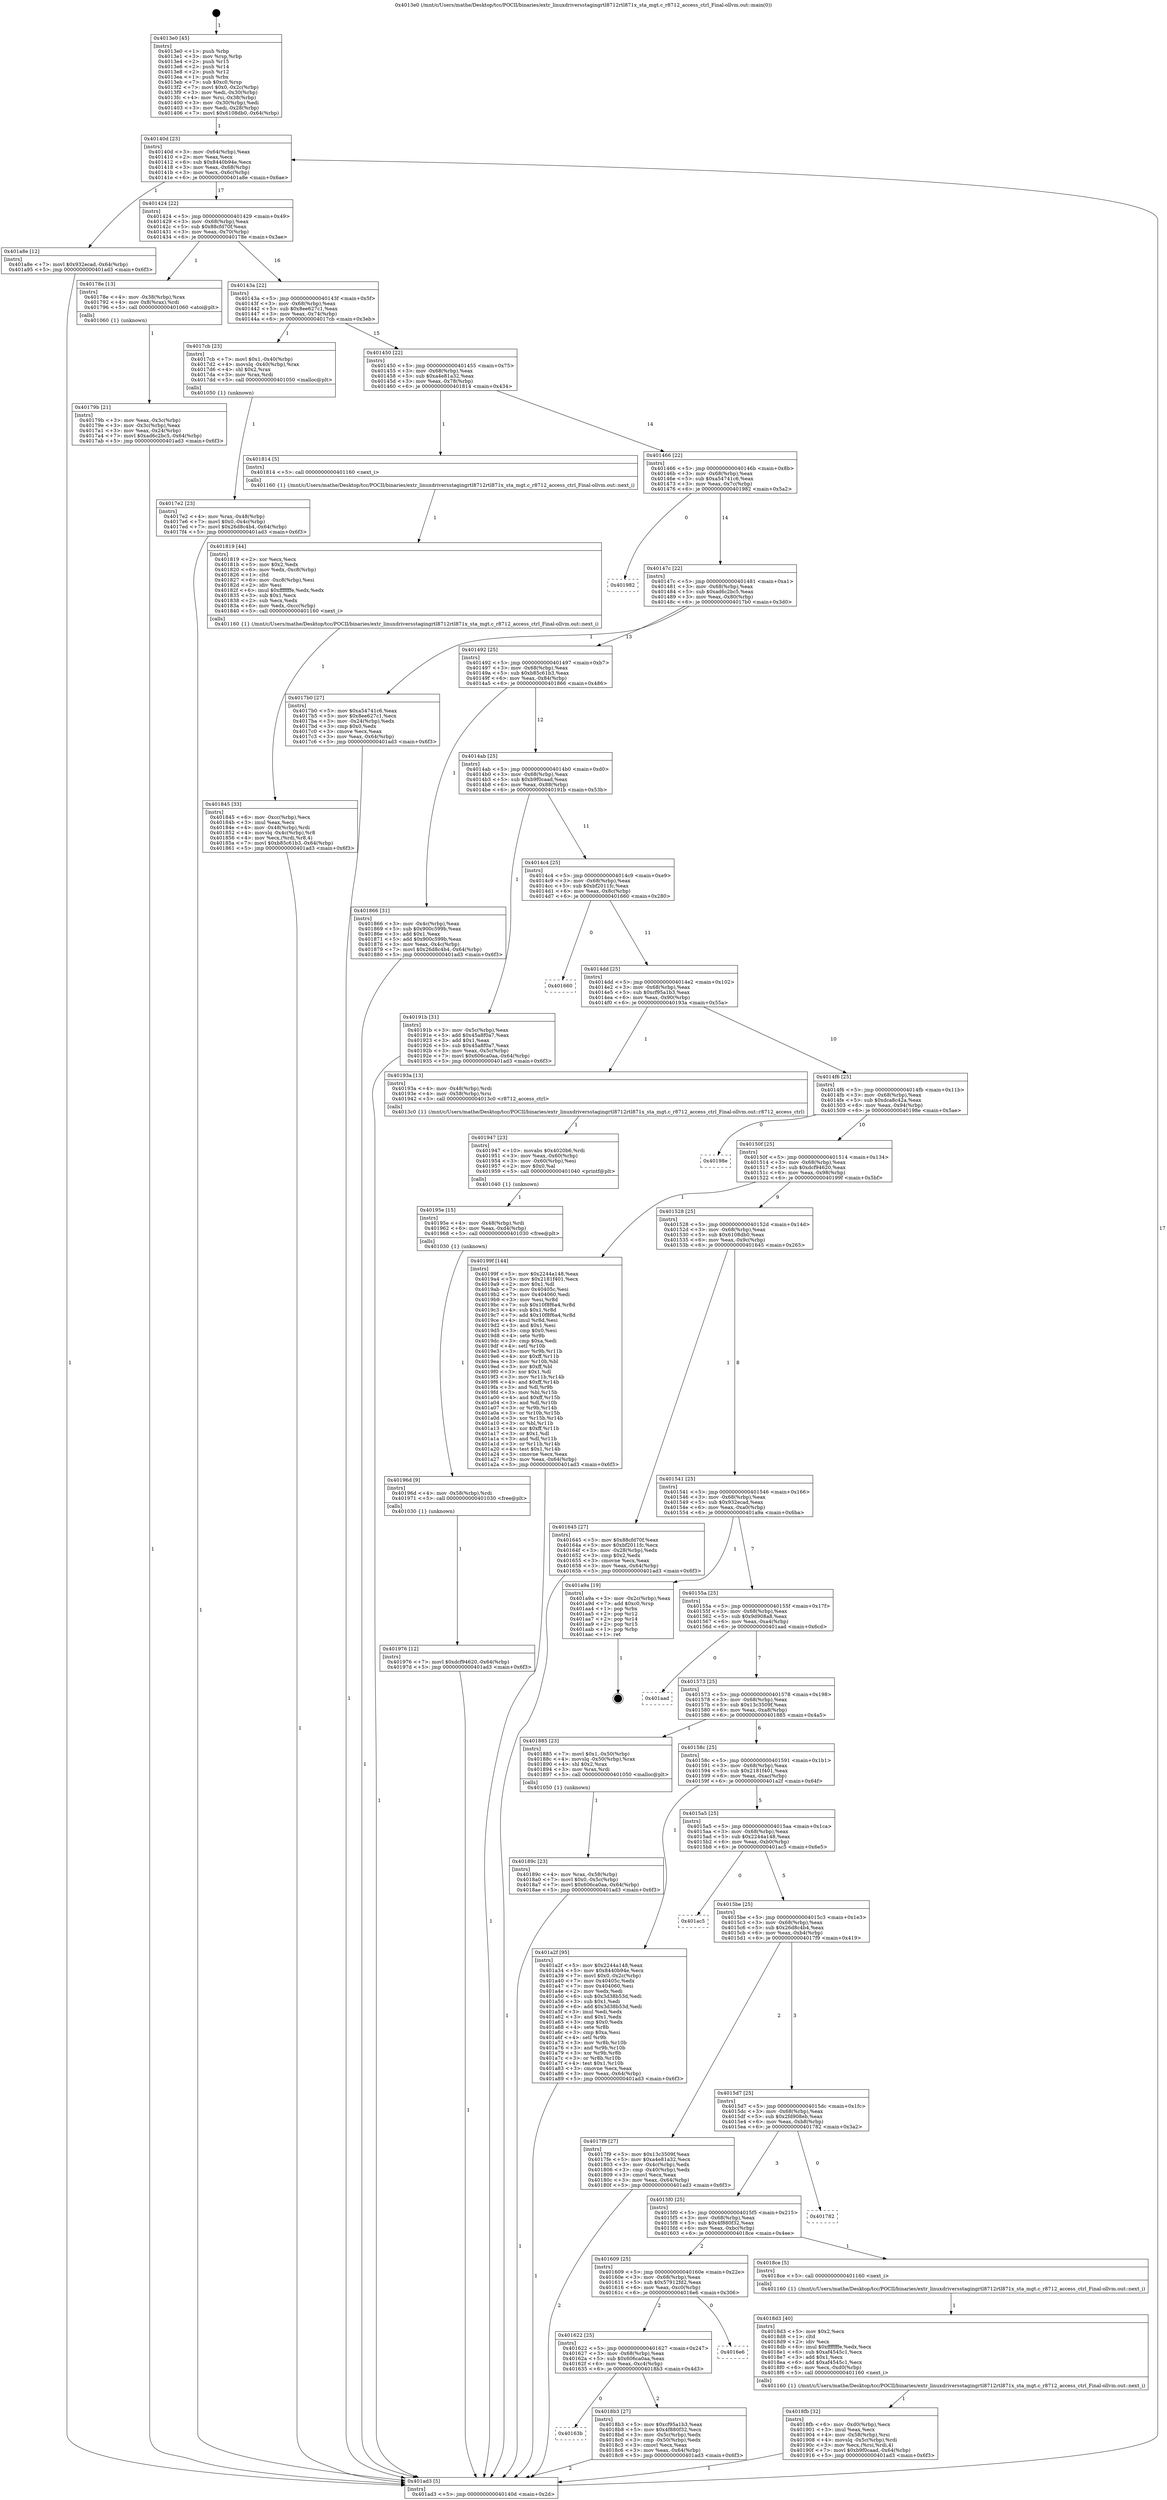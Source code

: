 digraph "0x4013e0" {
  label = "0x4013e0 (/mnt/c/Users/mathe/Desktop/tcc/POCII/binaries/extr_linuxdriversstagingrtl8712rtl871x_sta_mgt.c_r8712_access_ctrl_Final-ollvm.out::main(0))"
  labelloc = "t"
  node[shape=record]

  Entry [label="",width=0.3,height=0.3,shape=circle,fillcolor=black,style=filled]
  "0x40140d" [label="{
     0x40140d [23]\l
     | [instrs]\l
     &nbsp;&nbsp;0x40140d \<+3\>: mov -0x64(%rbp),%eax\l
     &nbsp;&nbsp;0x401410 \<+2\>: mov %eax,%ecx\l
     &nbsp;&nbsp;0x401412 \<+6\>: sub $0x8440b94e,%ecx\l
     &nbsp;&nbsp;0x401418 \<+3\>: mov %eax,-0x68(%rbp)\l
     &nbsp;&nbsp;0x40141b \<+3\>: mov %ecx,-0x6c(%rbp)\l
     &nbsp;&nbsp;0x40141e \<+6\>: je 0000000000401a8e \<main+0x6ae\>\l
  }"]
  "0x401a8e" [label="{
     0x401a8e [12]\l
     | [instrs]\l
     &nbsp;&nbsp;0x401a8e \<+7\>: movl $0x932ecad,-0x64(%rbp)\l
     &nbsp;&nbsp;0x401a95 \<+5\>: jmp 0000000000401ad3 \<main+0x6f3\>\l
  }"]
  "0x401424" [label="{
     0x401424 [22]\l
     | [instrs]\l
     &nbsp;&nbsp;0x401424 \<+5\>: jmp 0000000000401429 \<main+0x49\>\l
     &nbsp;&nbsp;0x401429 \<+3\>: mov -0x68(%rbp),%eax\l
     &nbsp;&nbsp;0x40142c \<+5\>: sub $0x88cfd70f,%eax\l
     &nbsp;&nbsp;0x401431 \<+3\>: mov %eax,-0x70(%rbp)\l
     &nbsp;&nbsp;0x401434 \<+6\>: je 000000000040178e \<main+0x3ae\>\l
  }"]
  Exit [label="",width=0.3,height=0.3,shape=circle,fillcolor=black,style=filled,peripheries=2]
  "0x40178e" [label="{
     0x40178e [13]\l
     | [instrs]\l
     &nbsp;&nbsp;0x40178e \<+4\>: mov -0x38(%rbp),%rax\l
     &nbsp;&nbsp;0x401792 \<+4\>: mov 0x8(%rax),%rdi\l
     &nbsp;&nbsp;0x401796 \<+5\>: call 0000000000401060 \<atoi@plt\>\l
     | [calls]\l
     &nbsp;&nbsp;0x401060 \{1\} (unknown)\l
  }"]
  "0x40143a" [label="{
     0x40143a [22]\l
     | [instrs]\l
     &nbsp;&nbsp;0x40143a \<+5\>: jmp 000000000040143f \<main+0x5f\>\l
     &nbsp;&nbsp;0x40143f \<+3\>: mov -0x68(%rbp),%eax\l
     &nbsp;&nbsp;0x401442 \<+5\>: sub $0x8ee627c1,%eax\l
     &nbsp;&nbsp;0x401447 \<+3\>: mov %eax,-0x74(%rbp)\l
     &nbsp;&nbsp;0x40144a \<+6\>: je 00000000004017cb \<main+0x3eb\>\l
  }"]
  "0x401976" [label="{
     0x401976 [12]\l
     | [instrs]\l
     &nbsp;&nbsp;0x401976 \<+7\>: movl $0xdcf94620,-0x64(%rbp)\l
     &nbsp;&nbsp;0x40197d \<+5\>: jmp 0000000000401ad3 \<main+0x6f3\>\l
  }"]
  "0x4017cb" [label="{
     0x4017cb [23]\l
     | [instrs]\l
     &nbsp;&nbsp;0x4017cb \<+7\>: movl $0x1,-0x40(%rbp)\l
     &nbsp;&nbsp;0x4017d2 \<+4\>: movslq -0x40(%rbp),%rax\l
     &nbsp;&nbsp;0x4017d6 \<+4\>: shl $0x2,%rax\l
     &nbsp;&nbsp;0x4017da \<+3\>: mov %rax,%rdi\l
     &nbsp;&nbsp;0x4017dd \<+5\>: call 0000000000401050 \<malloc@plt\>\l
     | [calls]\l
     &nbsp;&nbsp;0x401050 \{1\} (unknown)\l
  }"]
  "0x401450" [label="{
     0x401450 [22]\l
     | [instrs]\l
     &nbsp;&nbsp;0x401450 \<+5\>: jmp 0000000000401455 \<main+0x75\>\l
     &nbsp;&nbsp;0x401455 \<+3\>: mov -0x68(%rbp),%eax\l
     &nbsp;&nbsp;0x401458 \<+5\>: sub $0xa4e81a32,%eax\l
     &nbsp;&nbsp;0x40145d \<+3\>: mov %eax,-0x78(%rbp)\l
     &nbsp;&nbsp;0x401460 \<+6\>: je 0000000000401814 \<main+0x434\>\l
  }"]
  "0x40196d" [label="{
     0x40196d [9]\l
     | [instrs]\l
     &nbsp;&nbsp;0x40196d \<+4\>: mov -0x58(%rbp),%rdi\l
     &nbsp;&nbsp;0x401971 \<+5\>: call 0000000000401030 \<free@plt\>\l
     | [calls]\l
     &nbsp;&nbsp;0x401030 \{1\} (unknown)\l
  }"]
  "0x401814" [label="{
     0x401814 [5]\l
     | [instrs]\l
     &nbsp;&nbsp;0x401814 \<+5\>: call 0000000000401160 \<next_i\>\l
     | [calls]\l
     &nbsp;&nbsp;0x401160 \{1\} (/mnt/c/Users/mathe/Desktop/tcc/POCII/binaries/extr_linuxdriversstagingrtl8712rtl871x_sta_mgt.c_r8712_access_ctrl_Final-ollvm.out::next_i)\l
  }"]
  "0x401466" [label="{
     0x401466 [22]\l
     | [instrs]\l
     &nbsp;&nbsp;0x401466 \<+5\>: jmp 000000000040146b \<main+0x8b\>\l
     &nbsp;&nbsp;0x40146b \<+3\>: mov -0x68(%rbp),%eax\l
     &nbsp;&nbsp;0x40146e \<+5\>: sub $0xa54741c6,%eax\l
     &nbsp;&nbsp;0x401473 \<+3\>: mov %eax,-0x7c(%rbp)\l
     &nbsp;&nbsp;0x401476 \<+6\>: je 0000000000401982 \<main+0x5a2\>\l
  }"]
  "0x40195e" [label="{
     0x40195e [15]\l
     | [instrs]\l
     &nbsp;&nbsp;0x40195e \<+4\>: mov -0x48(%rbp),%rdi\l
     &nbsp;&nbsp;0x401962 \<+6\>: mov %eax,-0xd4(%rbp)\l
     &nbsp;&nbsp;0x401968 \<+5\>: call 0000000000401030 \<free@plt\>\l
     | [calls]\l
     &nbsp;&nbsp;0x401030 \{1\} (unknown)\l
  }"]
  "0x401982" [label="{
     0x401982\l
  }", style=dashed]
  "0x40147c" [label="{
     0x40147c [22]\l
     | [instrs]\l
     &nbsp;&nbsp;0x40147c \<+5\>: jmp 0000000000401481 \<main+0xa1\>\l
     &nbsp;&nbsp;0x401481 \<+3\>: mov -0x68(%rbp),%eax\l
     &nbsp;&nbsp;0x401484 \<+5\>: sub $0xad6c2bc5,%eax\l
     &nbsp;&nbsp;0x401489 \<+3\>: mov %eax,-0x80(%rbp)\l
     &nbsp;&nbsp;0x40148c \<+6\>: je 00000000004017b0 \<main+0x3d0\>\l
  }"]
  "0x401947" [label="{
     0x401947 [23]\l
     | [instrs]\l
     &nbsp;&nbsp;0x401947 \<+10\>: movabs $0x4020b6,%rdi\l
     &nbsp;&nbsp;0x401951 \<+3\>: mov %eax,-0x60(%rbp)\l
     &nbsp;&nbsp;0x401954 \<+3\>: mov -0x60(%rbp),%esi\l
     &nbsp;&nbsp;0x401957 \<+2\>: mov $0x0,%al\l
     &nbsp;&nbsp;0x401959 \<+5\>: call 0000000000401040 \<printf@plt\>\l
     | [calls]\l
     &nbsp;&nbsp;0x401040 \{1\} (unknown)\l
  }"]
  "0x4017b0" [label="{
     0x4017b0 [27]\l
     | [instrs]\l
     &nbsp;&nbsp;0x4017b0 \<+5\>: mov $0xa54741c6,%eax\l
     &nbsp;&nbsp;0x4017b5 \<+5\>: mov $0x8ee627c1,%ecx\l
     &nbsp;&nbsp;0x4017ba \<+3\>: mov -0x24(%rbp),%edx\l
     &nbsp;&nbsp;0x4017bd \<+3\>: cmp $0x0,%edx\l
     &nbsp;&nbsp;0x4017c0 \<+3\>: cmove %ecx,%eax\l
     &nbsp;&nbsp;0x4017c3 \<+3\>: mov %eax,-0x64(%rbp)\l
     &nbsp;&nbsp;0x4017c6 \<+5\>: jmp 0000000000401ad3 \<main+0x6f3\>\l
  }"]
  "0x401492" [label="{
     0x401492 [25]\l
     | [instrs]\l
     &nbsp;&nbsp;0x401492 \<+5\>: jmp 0000000000401497 \<main+0xb7\>\l
     &nbsp;&nbsp;0x401497 \<+3\>: mov -0x68(%rbp),%eax\l
     &nbsp;&nbsp;0x40149a \<+5\>: sub $0xb85c61b3,%eax\l
     &nbsp;&nbsp;0x40149f \<+6\>: mov %eax,-0x84(%rbp)\l
     &nbsp;&nbsp;0x4014a5 \<+6\>: je 0000000000401866 \<main+0x486\>\l
  }"]
  "0x4018fb" [label="{
     0x4018fb [32]\l
     | [instrs]\l
     &nbsp;&nbsp;0x4018fb \<+6\>: mov -0xd0(%rbp),%ecx\l
     &nbsp;&nbsp;0x401901 \<+3\>: imul %eax,%ecx\l
     &nbsp;&nbsp;0x401904 \<+4\>: mov -0x58(%rbp),%rsi\l
     &nbsp;&nbsp;0x401908 \<+4\>: movslq -0x5c(%rbp),%rdi\l
     &nbsp;&nbsp;0x40190c \<+3\>: mov %ecx,(%rsi,%rdi,4)\l
     &nbsp;&nbsp;0x40190f \<+7\>: movl $0xb9f0caad,-0x64(%rbp)\l
     &nbsp;&nbsp;0x401916 \<+5\>: jmp 0000000000401ad3 \<main+0x6f3\>\l
  }"]
  "0x401866" [label="{
     0x401866 [31]\l
     | [instrs]\l
     &nbsp;&nbsp;0x401866 \<+3\>: mov -0x4c(%rbp),%eax\l
     &nbsp;&nbsp;0x401869 \<+5\>: sub $0x900c599b,%eax\l
     &nbsp;&nbsp;0x40186e \<+3\>: add $0x1,%eax\l
     &nbsp;&nbsp;0x401871 \<+5\>: add $0x900c599b,%eax\l
     &nbsp;&nbsp;0x401876 \<+3\>: mov %eax,-0x4c(%rbp)\l
     &nbsp;&nbsp;0x401879 \<+7\>: movl $0x26d8c4b4,-0x64(%rbp)\l
     &nbsp;&nbsp;0x401880 \<+5\>: jmp 0000000000401ad3 \<main+0x6f3\>\l
  }"]
  "0x4014ab" [label="{
     0x4014ab [25]\l
     | [instrs]\l
     &nbsp;&nbsp;0x4014ab \<+5\>: jmp 00000000004014b0 \<main+0xd0\>\l
     &nbsp;&nbsp;0x4014b0 \<+3\>: mov -0x68(%rbp),%eax\l
     &nbsp;&nbsp;0x4014b3 \<+5\>: sub $0xb9f0caad,%eax\l
     &nbsp;&nbsp;0x4014b8 \<+6\>: mov %eax,-0x88(%rbp)\l
     &nbsp;&nbsp;0x4014be \<+6\>: je 000000000040191b \<main+0x53b\>\l
  }"]
  "0x4018d3" [label="{
     0x4018d3 [40]\l
     | [instrs]\l
     &nbsp;&nbsp;0x4018d3 \<+5\>: mov $0x2,%ecx\l
     &nbsp;&nbsp;0x4018d8 \<+1\>: cltd\l
     &nbsp;&nbsp;0x4018d9 \<+2\>: idiv %ecx\l
     &nbsp;&nbsp;0x4018db \<+6\>: imul $0xfffffffe,%edx,%ecx\l
     &nbsp;&nbsp;0x4018e1 \<+6\>: sub $0xaf4545c1,%ecx\l
     &nbsp;&nbsp;0x4018e7 \<+3\>: add $0x1,%ecx\l
     &nbsp;&nbsp;0x4018ea \<+6\>: add $0xaf4545c1,%ecx\l
     &nbsp;&nbsp;0x4018f0 \<+6\>: mov %ecx,-0xd0(%rbp)\l
     &nbsp;&nbsp;0x4018f6 \<+5\>: call 0000000000401160 \<next_i\>\l
     | [calls]\l
     &nbsp;&nbsp;0x401160 \{1\} (/mnt/c/Users/mathe/Desktop/tcc/POCII/binaries/extr_linuxdriversstagingrtl8712rtl871x_sta_mgt.c_r8712_access_ctrl_Final-ollvm.out::next_i)\l
  }"]
  "0x40191b" [label="{
     0x40191b [31]\l
     | [instrs]\l
     &nbsp;&nbsp;0x40191b \<+3\>: mov -0x5c(%rbp),%eax\l
     &nbsp;&nbsp;0x40191e \<+5\>: add $0x45a8f0a7,%eax\l
     &nbsp;&nbsp;0x401923 \<+3\>: add $0x1,%eax\l
     &nbsp;&nbsp;0x401926 \<+5\>: sub $0x45a8f0a7,%eax\l
     &nbsp;&nbsp;0x40192b \<+3\>: mov %eax,-0x5c(%rbp)\l
     &nbsp;&nbsp;0x40192e \<+7\>: movl $0x606ca0aa,-0x64(%rbp)\l
     &nbsp;&nbsp;0x401935 \<+5\>: jmp 0000000000401ad3 \<main+0x6f3\>\l
  }"]
  "0x4014c4" [label="{
     0x4014c4 [25]\l
     | [instrs]\l
     &nbsp;&nbsp;0x4014c4 \<+5\>: jmp 00000000004014c9 \<main+0xe9\>\l
     &nbsp;&nbsp;0x4014c9 \<+3\>: mov -0x68(%rbp),%eax\l
     &nbsp;&nbsp;0x4014cc \<+5\>: sub $0xbf2011fc,%eax\l
     &nbsp;&nbsp;0x4014d1 \<+6\>: mov %eax,-0x8c(%rbp)\l
     &nbsp;&nbsp;0x4014d7 \<+6\>: je 0000000000401660 \<main+0x280\>\l
  }"]
  "0x40163b" [label="{
     0x40163b\l
  }", style=dashed]
  "0x401660" [label="{
     0x401660\l
  }", style=dashed]
  "0x4014dd" [label="{
     0x4014dd [25]\l
     | [instrs]\l
     &nbsp;&nbsp;0x4014dd \<+5\>: jmp 00000000004014e2 \<main+0x102\>\l
     &nbsp;&nbsp;0x4014e2 \<+3\>: mov -0x68(%rbp),%eax\l
     &nbsp;&nbsp;0x4014e5 \<+5\>: sub $0xcf95a1b3,%eax\l
     &nbsp;&nbsp;0x4014ea \<+6\>: mov %eax,-0x90(%rbp)\l
     &nbsp;&nbsp;0x4014f0 \<+6\>: je 000000000040193a \<main+0x55a\>\l
  }"]
  "0x4018b3" [label="{
     0x4018b3 [27]\l
     | [instrs]\l
     &nbsp;&nbsp;0x4018b3 \<+5\>: mov $0xcf95a1b3,%eax\l
     &nbsp;&nbsp;0x4018b8 \<+5\>: mov $0x4f880f32,%ecx\l
     &nbsp;&nbsp;0x4018bd \<+3\>: mov -0x5c(%rbp),%edx\l
     &nbsp;&nbsp;0x4018c0 \<+3\>: cmp -0x50(%rbp),%edx\l
     &nbsp;&nbsp;0x4018c3 \<+3\>: cmovl %ecx,%eax\l
     &nbsp;&nbsp;0x4018c6 \<+3\>: mov %eax,-0x64(%rbp)\l
     &nbsp;&nbsp;0x4018c9 \<+5\>: jmp 0000000000401ad3 \<main+0x6f3\>\l
  }"]
  "0x40193a" [label="{
     0x40193a [13]\l
     | [instrs]\l
     &nbsp;&nbsp;0x40193a \<+4\>: mov -0x48(%rbp),%rdi\l
     &nbsp;&nbsp;0x40193e \<+4\>: mov -0x58(%rbp),%rsi\l
     &nbsp;&nbsp;0x401942 \<+5\>: call 00000000004013c0 \<r8712_access_ctrl\>\l
     | [calls]\l
     &nbsp;&nbsp;0x4013c0 \{1\} (/mnt/c/Users/mathe/Desktop/tcc/POCII/binaries/extr_linuxdriversstagingrtl8712rtl871x_sta_mgt.c_r8712_access_ctrl_Final-ollvm.out::r8712_access_ctrl)\l
  }"]
  "0x4014f6" [label="{
     0x4014f6 [25]\l
     | [instrs]\l
     &nbsp;&nbsp;0x4014f6 \<+5\>: jmp 00000000004014fb \<main+0x11b\>\l
     &nbsp;&nbsp;0x4014fb \<+3\>: mov -0x68(%rbp),%eax\l
     &nbsp;&nbsp;0x4014fe \<+5\>: sub $0xdca8c42a,%eax\l
     &nbsp;&nbsp;0x401503 \<+6\>: mov %eax,-0x94(%rbp)\l
     &nbsp;&nbsp;0x401509 \<+6\>: je 000000000040198e \<main+0x5ae\>\l
  }"]
  "0x401622" [label="{
     0x401622 [25]\l
     | [instrs]\l
     &nbsp;&nbsp;0x401622 \<+5\>: jmp 0000000000401627 \<main+0x247\>\l
     &nbsp;&nbsp;0x401627 \<+3\>: mov -0x68(%rbp),%eax\l
     &nbsp;&nbsp;0x40162a \<+5\>: sub $0x606ca0aa,%eax\l
     &nbsp;&nbsp;0x40162f \<+6\>: mov %eax,-0xc4(%rbp)\l
     &nbsp;&nbsp;0x401635 \<+6\>: je 00000000004018b3 \<main+0x4d3\>\l
  }"]
  "0x40198e" [label="{
     0x40198e\l
  }", style=dashed]
  "0x40150f" [label="{
     0x40150f [25]\l
     | [instrs]\l
     &nbsp;&nbsp;0x40150f \<+5\>: jmp 0000000000401514 \<main+0x134\>\l
     &nbsp;&nbsp;0x401514 \<+3\>: mov -0x68(%rbp),%eax\l
     &nbsp;&nbsp;0x401517 \<+5\>: sub $0xdcf94620,%eax\l
     &nbsp;&nbsp;0x40151c \<+6\>: mov %eax,-0x98(%rbp)\l
     &nbsp;&nbsp;0x401522 \<+6\>: je 000000000040199f \<main+0x5bf\>\l
  }"]
  "0x4016e6" [label="{
     0x4016e6\l
  }", style=dashed]
  "0x40199f" [label="{
     0x40199f [144]\l
     | [instrs]\l
     &nbsp;&nbsp;0x40199f \<+5\>: mov $0x2244a148,%eax\l
     &nbsp;&nbsp;0x4019a4 \<+5\>: mov $0x2181f401,%ecx\l
     &nbsp;&nbsp;0x4019a9 \<+2\>: mov $0x1,%dl\l
     &nbsp;&nbsp;0x4019ab \<+7\>: mov 0x40405c,%esi\l
     &nbsp;&nbsp;0x4019b2 \<+7\>: mov 0x404060,%edi\l
     &nbsp;&nbsp;0x4019b9 \<+3\>: mov %esi,%r8d\l
     &nbsp;&nbsp;0x4019bc \<+7\>: sub $0x10f8f6a4,%r8d\l
     &nbsp;&nbsp;0x4019c3 \<+4\>: sub $0x1,%r8d\l
     &nbsp;&nbsp;0x4019c7 \<+7\>: add $0x10f8f6a4,%r8d\l
     &nbsp;&nbsp;0x4019ce \<+4\>: imul %r8d,%esi\l
     &nbsp;&nbsp;0x4019d2 \<+3\>: and $0x1,%esi\l
     &nbsp;&nbsp;0x4019d5 \<+3\>: cmp $0x0,%esi\l
     &nbsp;&nbsp;0x4019d8 \<+4\>: sete %r9b\l
     &nbsp;&nbsp;0x4019dc \<+3\>: cmp $0xa,%edi\l
     &nbsp;&nbsp;0x4019df \<+4\>: setl %r10b\l
     &nbsp;&nbsp;0x4019e3 \<+3\>: mov %r9b,%r11b\l
     &nbsp;&nbsp;0x4019e6 \<+4\>: xor $0xff,%r11b\l
     &nbsp;&nbsp;0x4019ea \<+3\>: mov %r10b,%bl\l
     &nbsp;&nbsp;0x4019ed \<+3\>: xor $0xff,%bl\l
     &nbsp;&nbsp;0x4019f0 \<+3\>: xor $0x1,%dl\l
     &nbsp;&nbsp;0x4019f3 \<+3\>: mov %r11b,%r14b\l
     &nbsp;&nbsp;0x4019f6 \<+4\>: and $0xff,%r14b\l
     &nbsp;&nbsp;0x4019fa \<+3\>: and %dl,%r9b\l
     &nbsp;&nbsp;0x4019fd \<+3\>: mov %bl,%r15b\l
     &nbsp;&nbsp;0x401a00 \<+4\>: and $0xff,%r15b\l
     &nbsp;&nbsp;0x401a04 \<+3\>: and %dl,%r10b\l
     &nbsp;&nbsp;0x401a07 \<+3\>: or %r9b,%r14b\l
     &nbsp;&nbsp;0x401a0a \<+3\>: or %r10b,%r15b\l
     &nbsp;&nbsp;0x401a0d \<+3\>: xor %r15b,%r14b\l
     &nbsp;&nbsp;0x401a10 \<+3\>: or %bl,%r11b\l
     &nbsp;&nbsp;0x401a13 \<+4\>: xor $0xff,%r11b\l
     &nbsp;&nbsp;0x401a17 \<+3\>: or $0x1,%dl\l
     &nbsp;&nbsp;0x401a1a \<+3\>: and %dl,%r11b\l
     &nbsp;&nbsp;0x401a1d \<+3\>: or %r11b,%r14b\l
     &nbsp;&nbsp;0x401a20 \<+4\>: test $0x1,%r14b\l
     &nbsp;&nbsp;0x401a24 \<+3\>: cmovne %ecx,%eax\l
     &nbsp;&nbsp;0x401a27 \<+3\>: mov %eax,-0x64(%rbp)\l
     &nbsp;&nbsp;0x401a2a \<+5\>: jmp 0000000000401ad3 \<main+0x6f3\>\l
  }"]
  "0x401528" [label="{
     0x401528 [25]\l
     | [instrs]\l
     &nbsp;&nbsp;0x401528 \<+5\>: jmp 000000000040152d \<main+0x14d\>\l
     &nbsp;&nbsp;0x40152d \<+3\>: mov -0x68(%rbp),%eax\l
     &nbsp;&nbsp;0x401530 \<+5\>: sub $0x6108db0,%eax\l
     &nbsp;&nbsp;0x401535 \<+6\>: mov %eax,-0x9c(%rbp)\l
     &nbsp;&nbsp;0x40153b \<+6\>: je 0000000000401645 \<main+0x265\>\l
  }"]
  "0x401609" [label="{
     0x401609 [25]\l
     | [instrs]\l
     &nbsp;&nbsp;0x401609 \<+5\>: jmp 000000000040160e \<main+0x22e\>\l
     &nbsp;&nbsp;0x40160e \<+3\>: mov -0x68(%rbp),%eax\l
     &nbsp;&nbsp;0x401611 \<+5\>: sub $0x57912fd2,%eax\l
     &nbsp;&nbsp;0x401616 \<+6\>: mov %eax,-0xc0(%rbp)\l
     &nbsp;&nbsp;0x40161c \<+6\>: je 00000000004016e6 \<main+0x306\>\l
  }"]
  "0x401645" [label="{
     0x401645 [27]\l
     | [instrs]\l
     &nbsp;&nbsp;0x401645 \<+5\>: mov $0x88cfd70f,%eax\l
     &nbsp;&nbsp;0x40164a \<+5\>: mov $0xbf2011fc,%ecx\l
     &nbsp;&nbsp;0x40164f \<+3\>: mov -0x28(%rbp),%edx\l
     &nbsp;&nbsp;0x401652 \<+3\>: cmp $0x2,%edx\l
     &nbsp;&nbsp;0x401655 \<+3\>: cmovne %ecx,%eax\l
     &nbsp;&nbsp;0x401658 \<+3\>: mov %eax,-0x64(%rbp)\l
     &nbsp;&nbsp;0x40165b \<+5\>: jmp 0000000000401ad3 \<main+0x6f3\>\l
  }"]
  "0x401541" [label="{
     0x401541 [25]\l
     | [instrs]\l
     &nbsp;&nbsp;0x401541 \<+5\>: jmp 0000000000401546 \<main+0x166\>\l
     &nbsp;&nbsp;0x401546 \<+3\>: mov -0x68(%rbp),%eax\l
     &nbsp;&nbsp;0x401549 \<+5\>: sub $0x932ecad,%eax\l
     &nbsp;&nbsp;0x40154e \<+6\>: mov %eax,-0xa0(%rbp)\l
     &nbsp;&nbsp;0x401554 \<+6\>: je 0000000000401a9a \<main+0x6ba\>\l
  }"]
  "0x401ad3" [label="{
     0x401ad3 [5]\l
     | [instrs]\l
     &nbsp;&nbsp;0x401ad3 \<+5\>: jmp 000000000040140d \<main+0x2d\>\l
  }"]
  "0x4013e0" [label="{
     0x4013e0 [45]\l
     | [instrs]\l
     &nbsp;&nbsp;0x4013e0 \<+1\>: push %rbp\l
     &nbsp;&nbsp;0x4013e1 \<+3\>: mov %rsp,%rbp\l
     &nbsp;&nbsp;0x4013e4 \<+2\>: push %r15\l
     &nbsp;&nbsp;0x4013e6 \<+2\>: push %r14\l
     &nbsp;&nbsp;0x4013e8 \<+2\>: push %r12\l
     &nbsp;&nbsp;0x4013ea \<+1\>: push %rbx\l
     &nbsp;&nbsp;0x4013eb \<+7\>: sub $0xc0,%rsp\l
     &nbsp;&nbsp;0x4013f2 \<+7\>: movl $0x0,-0x2c(%rbp)\l
     &nbsp;&nbsp;0x4013f9 \<+3\>: mov %edi,-0x30(%rbp)\l
     &nbsp;&nbsp;0x4013fc \<+4\>: mov %rsi,-0x38(%rbp)\l
     &nbsp;&nbsp;0x401400 \<+3\>: mov -0x30(%rbp),%edi\l
     &nbsp;&nbsp;0x401403 \<+3\>: mov %edi,-0x28(%rbp)\l
     &nbsp;&nbsp;0x401406 \<+7\>: movl $0x6108db0,-0x64(%rbp)\l
  }"]
  "0x40179b" [label="{
     0x40179b [21]\l
     | [instrs]\l
     &nbsp;&nbsp;0x40179b \<+3\>: mov %eax,-0x3c(%rbp)\l
     &nbsp;&nbsp;0x40179e \<+3\>: mov -0x3c(%rbp),%eax\l
     &nbsp;&nbsp;0x4017a1 \<+3\>: mov %eax,-0x24(%rbp)\l
     &nbsp;&nbsp;0x4017a4 \<+7\>: movl $0xad6c2bc5,-0x64(%rbp)\l
     &nbsp;&nbsp;0x4017ab \<+5\>: jmp 0000000000401ad3 \<main+0x6f3\>\l
  }"]
  "0x4017e2" [label="{
     0x4017e2 [23]\l
     | [instrs]\l
     &nbsp;&nbsp;0x4017e2 \<+4\>: mov %rax,-0x48(%rbp)\l
     &nbsp;&nbsp;0x4017e6 \<+7\>: movl $0x0,-0x4c(%rbp)\l
     &nbsp;&nbsp;0x4017ed \<+7\>: movl $0x26d8c4b4,-0x64(%rbp)\l
     &nbsp;&nbsp;0x4017f4 \<+5\>: jmp 0000000000401ad3 \<main+0x6f3\>\l
  }"]
  "0x4018ce" [label="{
     0x4018ce [5]\l
     | [instrs]\l
     &nbsp;&nbsp;0x4018ce \<+5\>: call 0000000000401160 \<next_i\>\l
     | [calls]\l
     &nbsp;&nbsp;0x401160 \{1\} (/mnt/c/Users/mathe/Desktop/tcc/POCII/binaries/extr_linuxdriversstagingrtl8712rtl871x_sta_mgt.c_r8712_access_ctrl_Final-ollvm.out::next_i)\l
  }"]
  "0x401a9a" [label="{
     0x401a9a [19]\l
     | [instrs]\l
     &nbsp;&nbsp;0x401a9a \<+3\>: mov -0x2c(%rbp),%eax\l
     &nbsp;&nbsp;0x401a9d \<+7\>: add $0xc0,%rsp\l
     &nbsp;&nbsp;0x401aa4 \<+1\>: pop %rbx\l
     &nbsp;&nbsp;0x401aa5 \<+2\>: pop %r12\l
     &nbsp;&nbsp;0x401aa7 \<+2\>: pop %r14\l
     &nbsp;&nbsp;0x401aa9 \<+2\>: pop %r15\l
     &nbsp;&nbsp;0x401aab \<+1\>: pop %rbp\l
     &nbsp;&nbsp;0x401aac \<+1\>: ret\l
  }"]
  "0x40155a" [label="{
     0x40155a [25]\l
     | [instrs]\l
     &nbsp;&nbsp;0x40155a \<+5\>: jmp 000000000040155f \<main+0x17f\>\l
     &nbsp;&nbsp;0x40155f \<+3\>: mov -0x68(%rbp),%eax\l
     &nbsp;&nbsp;0x401562 \<+5\>: sub $0x9d908a8,%eax\l
     &nbsp;&nbsp;0x401567 \<+6\>: mov %eax,-0xa4(%rbp)\l
     &nbsp;&nbsp;0x40156d \<+6\>: je 0000000000401aad \<main+0x6cd\>\l
  }"]
  "0x4015f0" [label="{
     0x4015f0 [25]\l
     | [instrs]\l
     &nbsp;&nbsp;0x4015f0 \<+5\>: jmp 00000000004015f5 \<main+0x215\>\l
     &nbsp;&nbsp;0x4015f5 \<+3\>: mov -0x68(%rbp),%eax\l
     &nbsp;&nbsp;0x4015f8 \<+5\>: sub $0x4f880f32,%eax\l
     &nbsp;&nbsp;0x4015fd \<+6\>: mov %eax,-0xbc(%rbp)\l
     &nbsp;&nbsp;0x401603 \<+6\>: je 00000000004018ce \<main+0x4ee\>\l
  }"]
  "0x401aad" [label="{
     0x401aad\l
  }", style=dashed]
  "0x401573" [label="{
     0x401573 [25]\l
     | [instrs]\l
     &nbsp;&nbsp;0x401573 \<+5\>: jmp 0000000000401578 \<main+0x198\>\l
     &nbsp;&nbsp;0x401578 \<+3\>: mov -0x68(%rbp),%eax\l
     &nbsp;&nbsp;0x40157b \<+5\>: sub $0x13c3509f,%eax\l
     &nbsp;&nbsp;0x401580 \<+6\>: mov %eax,-0xa8(%rbp)\l
     &nbsp;&nbsp;0x401586 \<+6\>: je 0000000000401885 \<main+0x4a5\>\l
  }"]
  "0x401782" [label="{
     0x401782\l
  }", style=dashed]
  "0x401885" [label="{
     0x401885 [23]\l
     | [instrs]\l
     &nbsp;&nbsp;0x401885 \<+7\>: movl $0x1,-0x50(%rbp)\l
     &nbsp;&nbsp;0x40188c \<+4\>: movslq -0x50(%rbp),%rax\l
     &nbsp;&nbsp;0x401890 \<+4\>: shl $0x2,%rax\l
     &nbsp;&nbsp;0x401894 \<+3\>: mov %rax,%rdi\l
     &nbsp;&nbsp;0x401897 \<+5\>: call 0000000000401050 \<malloc@plt\>\l
     | [calls]\l
     &nbsp;&nbsp;0x401050 \{1\} (unknown)\l
  }"]
  "0x40158c" [label="{
     0x40158c [25]\l
     | [instrs]\l
     &nbsp;&nbsp;0x40158c \<+5\>: jmp 0000000000401591 \<main+0x1b1\>\l
     &nbsp;&nbsp;0x401591 \<+3\>: mov -0x68(%rbp),%eax\l
     &nbsp;&nbsp;0x401594 \<+5\>: sub $0x2181f401,%eax\l
     &nbsp;&nbsp;0x401599 \<+6\>: mov %eax,-0xac(%rbp)\l
     &nbsp;&nbsp;0x40159f \<+6\>: je 0000000000401a2f \<main+0x64f\>\l
  }"]
  "0x40189c" [label="{
     0x40189c [23]\l
     | [instrs]\l
     &nbsp;&nbsp;0x40189c \<+4\>: mov %rax,-0x58(%rbp)\l
     &nbsp;&nbsp;0x4018a0 \<+7\>: movl $0x0,-0x5c(%rbp)\l
     &nbsp;&nbsp;0x4018a7 \<+7\>: movl $0x606ca0aa,-0x64(%rbp)\l
     &nbsp;&nbsp;0x4018ae \<+5\>: jmp 0000000000401ad3 \<main+0x6f3\>\l
  }"]
  "0x401a2f" [label="{
     0x401a2f [95]\l
     | [instrs]\l
     &nbsp;&nbsp;0x401a2f \<+5\>: mov $0x2244a148,%eax\l
     &nbsp;&nbsp;0x401a34 \<+5\>: mov $0x8440b94e,%ecx\l
     &nbsp;&nbsp;0x401a39 \<+7\>: movl $0x0,-0x2c(%rbp)\l
     &nbsp;&nbsp;0x401a40 \<+7\>: mov 0x40405c,%edx\l
     &nbsp;&nbsp;0x401a47 \<+7\>: mov 0x404060,%esi\l
     &nbsp;&nbsp;0x401a4e \<+2\>: mov %edx,%edi\l
     &nbsp;&nbsp;0x401a50 \<+6\>: sub $0x3d38b53d,%edi\l
     &nbsp;&nbsp;0x401a56 \<+3\>: sub $0x1,%edi\l
     &nbsp;&nbsp;0x401a59 \<+6\>: add $0x3d38b53d,%edi\l
     &nbsp;&nbsp;0x401a5f \<+3\>: imul %edi,%edx\l
     &nbsp;&nbsp;0x401a62 \<+3\>: and $0x1,%edx\l
     &nbsp;&nbsp;0x401a65 \<+3\>: cmp $0x0,%edx\l
     &nbsp;&nbsp;0x401a68 \<+4\>: sete %r8b\l
     &nbsp;&nbsp;0x401a6c \<+3\>: cmp $0xa,%esi\l
     &nbsp;&nbsp;0x401a6f \<+4\>: setl %r9b\l
     &nbsp;&nbsp;0x401a73 \<+3\>: mov %r8b,%r10b\l
     &nbsp;&nbsp;0x401a76 \<+3\>: and %r9b,%r10b\l
     &nbsp;&nbsp;0x401a79 \<+3\>: xor %r9b,%r8b\l
     &nbsp;&nbsp;0x401a7c \<+3\>: or %r8b,%r10b\l
     &nbsp;&nbsp;0x401a7f \<+4\>: test $0x1,%r10b\l
     &nbsp;&nbsp;0x401a83 \<+3\>: cmovne %ecx,%eax\l
     &nbsp;&nbsp;0x401a86 \<+3\>: mov %eax,-0x64(%rbp)\l
     &nbsp;&nbsp;0x401a89 \<+5\>: jmp 0000000000401ad3 \<main+0x6f3\>\l
  }"]
  "0x4015a5" [label="{
     0x4015a5 [25]\l
     | [instrs]\l
     &nbsp;&nbsp;0x4015a5 \<+5\>: jmp 00000000004015aa \<main+0x1ca\>\l
     &nbsp;&nbsp;0x4015aa \<+3\>: mov -0x68(%rbp),%eax\l
     &nbsp;&nbsp;0x4015ad \<+5\>: sub $0x2244a148,%eax\l
     &nbsp;&nbsp;0x4015b2 \<+6\>: mov %eax,-0xb0(%rbp)\l
     &nbsp;&nbsp;0x4015b8 \<+6\>: je 0000000000401ac5 \<main+0x6e5\>\l
  }"]
  "0x401845" [label="{
     0x401845 [33]\l
     | [instrs]\l
     &nbsp;&nbsp;0x401845 \<+6\>: mov -0xcc(%rbp),%ecx\l
     &nbsp;&nbsp;0x40184b \<+3\>: imul %eax,%ecx\l
     &nbsp;&nbsp;0x40184e \<+4\>: mov -0x48(%rbp),%rdi\l
     &nbsp;&nbsp;0x401852 \<+4\>: movslq -0x4c(%rbp),%r8\l
     &nbsp;&nbsp;0x401856 \<+4\>: mov %ecx,(%rdi,%r8,4)\l
     &nbsp;&nbsp;0x40185a \<+7\>: movl $0xb85c61b3,-0x64(%rbp)\l
     &nbsp;&nbsp;0x401861 \<+5\>: jmp 0000000000401ad3 \<main+0x6f3\>\l
  }"]
  "0x401ac5" [label="{
     0x401ac5\l
  }", style=dashed]
  "0x4015be" [label="{
     0x4015be [25]\l
     | [instrs]\l
     &nbsp;&nbsp;0x4015be \<+5\>: jmp 00000000004015c3 \<main+0x1e3\>\l
     &nbsp;&nbsp;0x4015c3 \<+3\>: mov -0x68(%rbp),%eax\l
     &nbsp;&nbsp;0x4015c6 \<+5\>: sub $0x26d8c4b4,%eax\l
     &nbsp;&nbsp;0x4015cb \<+6\>: mov %eax,-0xb4(%rbp)\l
     &nbsp;&nbsp;0x4015d1 \<+6\>: je 00000000004017f9 \<main+0x419\>\l
  }"]
  "0x401819" [label="{
     0x401819 [44]\l
     | [instrs]\l
     &nbsp;&nbsp;0x401819 \<+2\>: xor %ecx,%ecx\l
     &nbsp;&nbsp;0x40181b \<+5\>: mov $0x2,%edx\l
     &nbsp;&nbsp;0x401820 \<+6\>: mov %edx,-0xc8(%rbp)\l
     &nbsp;&nbsp;0x401826 \<+1\>: cltd\l
     &nbsp;&nbsp;0x401827 \<+6\>: mov -0xc8(%rbp),%esi\l
     &nbsp;&nbsp;0x40182d \<+2\>: idiv %esi\l
     &nbsp;&nbsp;0x40182f \<+6\>: imul $0xfffffffe,%edx,%edx\l
     &nbsp;&nbsp;0x401835 \<+3\>: sub $0x1,%ecx\l
     &nbsp;&nbsp;0x401838 \<+2\>: sub %ecx,%edx\l
     &nbsp;&nbsp;0x40183a \<+6\>: mov %edx,-0xcc(%rbp)\l
     &nbsp;&nbsp;0x401840 \<+5\>: call 0000000000401160 \<next_i\>\l
     | [calls]\l
     &nbsp;&nbsp;0x401160 \{1\} (/mnt/c/Users/mathe/Desktop/tcc/POCII/binaries/extr_linuxdriversstagingrtl8712rtl871x_sta_mgt.c_r8712_access_ctrl_Final-ollvm.out::next_i)\l
  }"]
  "0x4017f9" [label="{
     0x4017f9 [27]\l
     | [instrs]\l
     &nbsp;&nbsp;0x4017f9 \<+5\>: mov $0x13c3509f,%eax\l
     &nbsp;&nbsp;0x4017fe \<+5\>: mov $0xa4e81a32,%ecx\l
     &nbsp;&nbsp;0x401803 \<+3\>: mov -0x4c(%rbp),%edx\l
     &nbsp;&nbsp;0x401806 \<+3\>: cmp -0x40(%rbp),%edx\l
     &nbsp;&nbsp;0x401809 \<+3\>: cmovl %ecx,%eax\l
     &nbsp;&nbsp;0x40180c \<+3\>: mov %eax,-0x64(%rbp)\l
     &nbsp;&nbsp;0x40180f \<+5\>: jmp 0000000000401ad3 \<main+0x6f3\>\l
  }"]
  "0x4015d7" [label="{
     0x4015d7 [25]\l
     | [instrs]\l
     &nbsp;&nbsp;0x4015d7 \<+5\>: jmp 00000000004015dc \<main+0x1fc\>\l
     &nbsp;&nbsp;0x4015dc \<+3\>: mov -0x68(%rbp),%eax\l
     &nbsp;&nbsp;0x4015df \<+5\>: sub $0x2fd908eb,%eax\l
     &nbsp;&nbsp;0x4015e4 \<+6\>: mov %eax,-0xb8(%rbp)\l
     &nbsp;&nbsp;0x4015ea \<+6\>: je 0000000000401782 \<main+0x3a2\>\l
  }"]
  Entry -> "0x4013e0" [label=" 1"]
  "0x40140d" -> "0x401a8e" [label=" 1"]
  "0x40140d" -> "0x401424" [label=" 17"]
  "0x401a9a" -> Exit [label=" 1"]
  "0x401424" -> "0x40178e" [label=" 1"]
  "0x401424" -> "0x40143a" [label=" 16"]
  "0x401a8e" -> "0x401ad3" [label=" 1"]
  "0x40143a" -> "0x4017cb" [label=" 1"]
  "0x40143a" -> "0x401450" [label=" 15"]
  "0x401a2f" -> "0x401ad3" [label=" 1"]
  "0x401450" -> "0x401814" [label=" 1"]
  "0x401450" -> "0x401466" [label=" 14"]
  "0x40199f" -> "0x401ad3" [label=" 1"]
  "0x401466" -> "0x401982" [label=" 0"]
  "0x401466" -> "0x40147c" [label=" 14"]
  "0x401976" -> "0x401ad3" [label=" 1"]
  "0x40147c" -> "0x4017b0" [label=" 1"]
  "0x40147c" -> "0x401492" [label=" 13"]
  "0x40196d" -> "0x401976" [label=" 1"]
  "0x401492" -> "0x401866" [label=" 1"]
  "0x401492" -> "0x4014ab" [label=" 12"]
  "0x40195e" -> "0x40196d" [label=" 1"]
  "0x4014ab" -> "0x40191b" [label=" 1"]
  "0x4014ab" -> "0x4014c4" [label=" 11"]
  "0x401947" -> "0x40195e" [label=" 1"]
  "0x4014c4" -> "0x401660" [label=" 0"]
  "0x4014c4" -> "0x4014dd" [label=" 11"]
  "0x40193a" -> "0x401947" [label=" 1"]
  "0x4014dd" -> "0x40193a" [label=" 1"]
  "0x4014dd" -> "0x4014f6" [label=" 10"]
  "0x40191b" -> "0x401ad3" [label=" 1"]
  "0x4014f6" -> "0x40198e" [label=" 0"]
  "0x4014f6" -> "0x40150f" [label=" 10"]
  "0x4018d3" -> "0x4018fb" [label=" 1"]
  "0x40150f" -> "0x40199f" [label=" 1"]
  "0x40150f" -> "0x401528" [label=" 9"]
  "0x4018ce" -> "0x4018d3" [label=" 1"]
  "0x401528" -> "0x401645" [label=" 1"]
  "0x401528" -> "0x401541" [label=" 8"]
  "0x401645" -> "0x401ad3" [label=" 1"]
  "0x4013e0" -> "0x40140d" [label=" 1"]
  "0x401ad3" -> "0x40140d" [label=" 17"]
  "0x40178e" -> "0x40179b" [label=" 1"]
  "0x40179b" -> "0x401ad3" [label=" 1"]
  "0x4017b0" -> "0x401ad3" [label=" 1"]
  "0x4017cb" -> "0x4017e2" [label=" 1"]
  "0x4017e2" -> "0x401ad3" [label=" 1"]
  "0x401622" -> "0x40163b" [label=" 0"]
  "0x401541" -> "0x401a9a" [label=" 1"]
  "0x401541" -> "0x40155a" [label=" 7"]
  "0x401622" -> "0x4018b3" [label=" 2"]
  "0x40155a" -> "0x401aad" [label=" 0"]
  "0x40155a" -> "0x401573" [label=" 7"]
  "0x401609" -> "0x401622" [label=" 2"]
  "0x401573" -> "0x401885" [label=" 1"]
  "0x401573" -> "0x40158c" [label=" 6"]
  "0x401609" -> "0x4016e6" [label=" 0"]
  "0x40158c" -> "0x401a2f" [label=" 1"]
  "0x40158c" -> "0x4015a5" [label=" 5"]
  "0x4015f0" -> "0x401609" [label=" 2"]
  "0x4015a5" -> "0x401ac5" [label=" 0"]
  "0x4015a5" -> "0x4015be" [label=" 5"]
  "0x4015f0" -> "0x4018ce" [label=" 1"]
  "0x4015be" -> "0x4017f9" [label=" 2"]
  "0x4015be" -> "0x4015d7" [label=" 3"]
  "0x4017f9" -> "0x401ad3" [label=" 2"]
  "0x401814" -> "0x401819" [label=" 1"]
  "0x401819" -> "0x401845" [label=" 1"]
  "0x401845" -> "0x401ad3" [label=" 1"]
  "0x401866" -> "0x401ad3" [label=" 1"]
  "0x401885" -> "0x40189c" [label=" 1"]
  "0x40189c" -> "0x401ad3" [label=" 1"]
  "0x4018b3" -> "0x401ad3" [label=" 2"]
  "0x4015d7" -> "0x401782" [label=" 0"]
  "0x4015d7" -> "0x4015f0" [label=" 3"]
  "0x4018fb" -> "0x401ad3" [label=" 1"]
}
